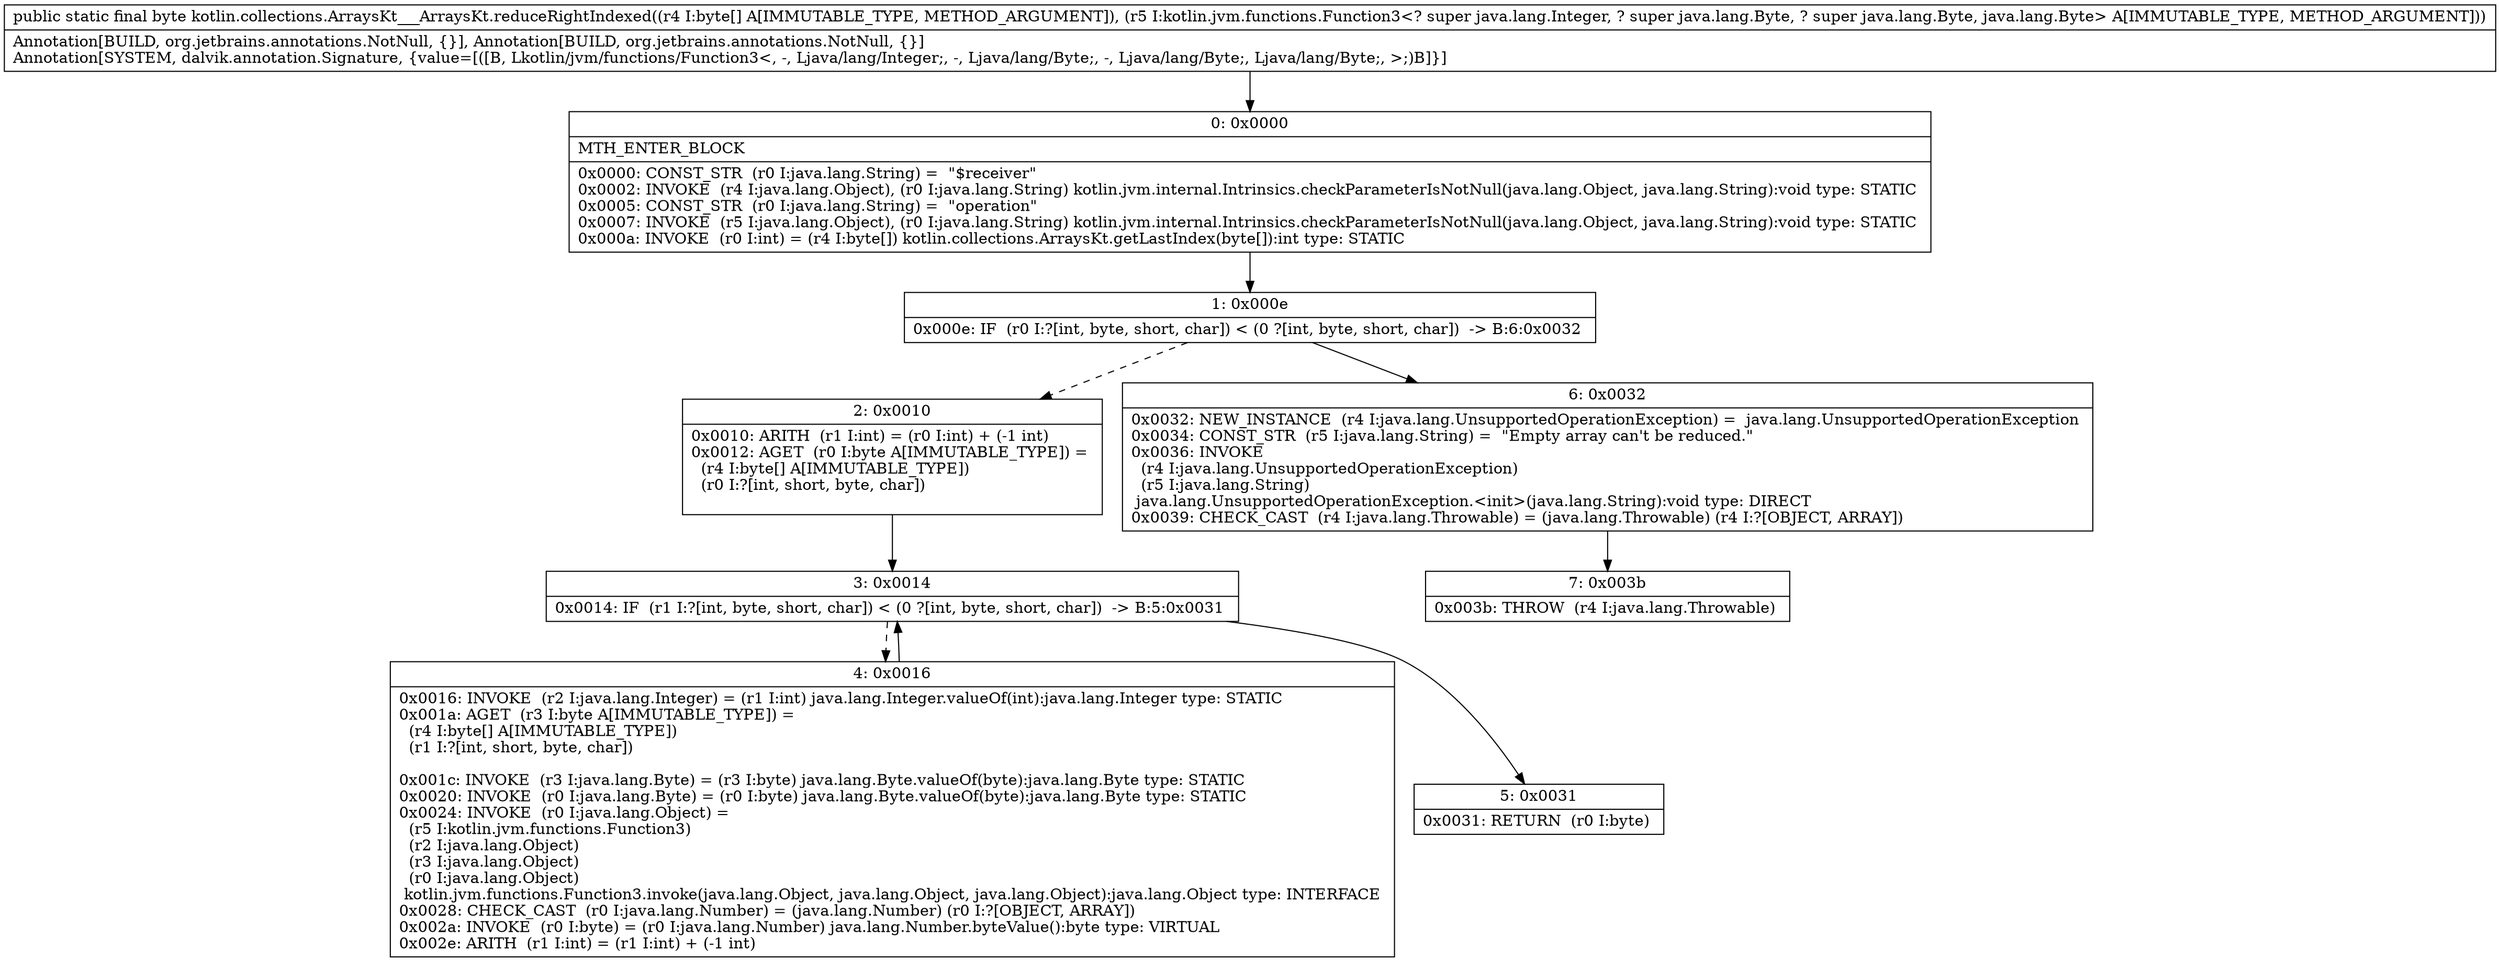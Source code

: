 digraph "CFG forkotlin.collections.ArraysKt___ArraysKt.reduceRightIndexed([BLkotlin\/jvm\/functions\/Function3;)B" {
Node_0 [shape=record,label="{0\:\ 0x0000|MTH_ENTER_BLOCK\l|0x0000: CONST_STR  (r0 I:java.lang.String) =  \"$receiver\" \l0x0002: INVOKE  (r4 I:java.lang.Object), (r0 I:java.lang.String) kotlin.jvm.internal.Intrinsics.checkParameterIsNotNull(java.lang.Object, java.lang.String):void type: STATIC \l0x0005: CONST_STR  (r0 I:java.lang.String) =  \"operation\" \l0x0007: INVOKE  (r5 I:java.lang.Object), (r0 I:java.lang.String) kotlin.jvm.internal.Intrinsics.checkParameterIsNotNull(java.lang.Object, java.lang.String):void type: STATIC \l0x000a: INVOKE  (r0 I:int) = (r4 I:byte[]) kotlin.collections.ArraysKt.getLastIndex(byte[]):int type: STATIC \l}"];
Node_1 [shape=record,label="{1\:\ 0x000e|0x000e: IF  (r0 I:?[int, byte, short, char]) \< (0 ?[int, byte, short, char])  \-\> B:6:0x0032 \l}"];
Node_2 [shape=record,label="{2\:\ 0x0010|0x0010: ARITH  (r1 I:int) = (r0 I:int) + (\-1 int) \l0x0012: AGET  (r0 I:byte A[IMMUTABLE_TYPE]) = \l  (r4 I:byte[] A[IMMUTABLE_TYPE])\l  (r0 I:?[int, short, byte, char])\l \l}"];
Node_3 [shape=record,label="{3\:\ 0x0014|0x0014: IF  (r1 I:?[int, byte, short, char]) \< (0 ?[int, byte, short, char])  \-\> B:5:0x0031 \l}"];
Node_4 [shape=record,label="{4\:\ 0x0016|0x0016: INVOKE  (r2 I:java.lang.Integer) = (r1 I:int) java.lang.Integer.valueOf(int):java.lang.Integer type: STATIC \l0x001a: AGET  (r3 I:byte A[IMMUTABLE_TYPE]) = \l  (r4 I:byte[] A[IMMUTABLE_TYPE])\l  (r1 I:?[int, short, byte, char])\l \l0x001c: INVOKE  (r3 I:java.lang.Byte) = (r3 I:byte) java.lang.Byte.valueOf(byte):java.lang.Byte type: STATIC \l0x0020: INVOKE  (r0 I:java.lang.Byte) = (r0 I:byte) java.lang.Byte.valueOf(byte):java.lang.Byte type: STATIC \l0x0024: INVOKE  (r0 I:java.lang.Object) = \l  (r5 I:kotlin.jvm.functions.Function3)\l  (r2 I:java.lang.Object)\l  (r3 I:java.lang.Object)\l  (r0 I:java.lang.Object)\l kotlin.jvm.functions.Function3.invoke(java.lang.Object, java.lang.Object, java.lang.Object):java.lang.Object type: INTERFACE \l0x0028: CHECK_CAST  (r0 I:java.lang.Number) = (java.lang.Number) (r0 I:?[OBJECT, ARRAY]) \l0x002a: INVOKE  (r0 I:byte) = (r0 I:java.lang.Number) java.lang.Number.byteValue():byte type: VIRTUAL \l0x002e: ARITH  (r1 I:int) = (r1 I:int) + (\-1 int) \l}"];
Node_5 [shape=record,label="{5\:\ 0x0031|0x0031: RETURN  (r0 I:byte) \l}"];
Node_6 [shape=record,label="{6\:\ 0x0032|0x0032: NEW_INSTANCE  (r4 I:java.lang.UnsupportedOperationException) =  java.lang.UnsupportedOperationException \l0x0034: CONST_STR  (r5 I:java.lang.String) =  \"Empty array can't be reduced.\" \l0x0036: INVOKE  \l  (r4 I:java.lang.UnsupportedOperationException)\l  (r5 I:java.lang.String)\l java.lang.UnsupportedOperationException.\<init\>(java.lang.String):void type: DIRECT \l0x0039: CHECK_CAST  (r4 I:java.lang.Throwable) = (java.lang.Throwable) (r4 I:?[OBJECT, ARRAY]) \l}"];
Node_7 [shape=record,label="{7\:\ 0x003b|0x003b: THROW  (r4 I:java.lang.Throwable) \l}"];
MethodNode[shape=record,label="{public static final byte kotlin.collections.ArraysKt___ArraysKt.reduceRightIndexed((r4 I:byte[] A[IMMUTABLE_TYPE, METHOD_ARGUMENT]), (r5 I:kotlin.jvm.functions.Function3\<? super java.lang.Integer, ? super java.lang.Byte, ? super java.lang.Byte, java.lang.Byte\> A[IMMUTABLE_TYPE, METHOD_ARGUMENT]))  | Annotation[BUILD, org.jetbrains.annotations.NotNull, \{\}], Annotation[BUILD, org.jetbrains.annotations.NotNull, \{\}]\lAnnotation[SYSTEM, dalvik.annotation.Signature, \{value=[([B, Lkotlin\/jvm\/functions\/Function3\<, \-, Ljava\/lang\/Integer;, \-, Ljava\/lang\/Byte;, \-, Ljava\/lang\/Byte;, Ljava\/lang\/Byte;, \>;)B]\}]\l}"];
MethodNode -> Node_0;
Node_0 -> Node_1;
Node_1 -> Node_2[style=dashed];
Node_1 -> Node_6;
Node_2 -> Node_3;
Node_3 -> Node_4[style=dashed];
Node_3 -> Node_5;
Node_4 -> Node_3;
Node_6 -> Node_7;
}

